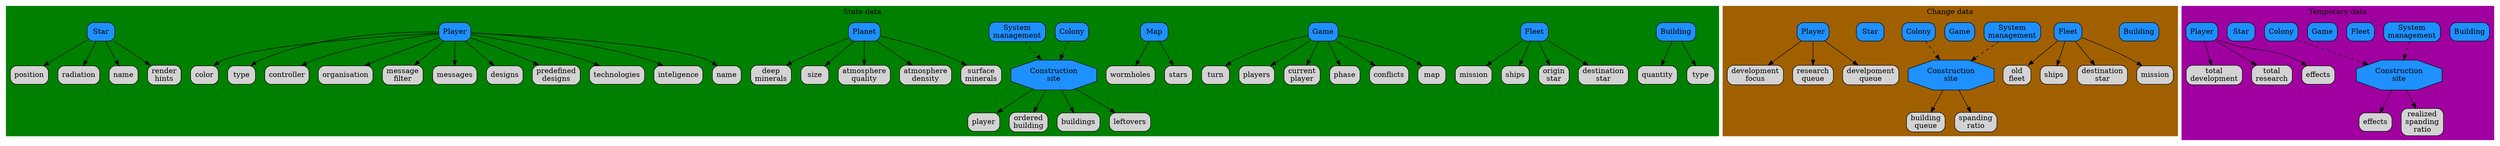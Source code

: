 digraph G {

	graph [dpi=200];

	node [shape="box", style="rounded, filled"];
	
	subgraph cluster_StateData {
		style=filled;
		color="#008000";
		label = "State data";
	
		aBuilder -> ab_player;
		aBuilder -> ab_order;
		aBuilder -> ab_buildings;
		aBuilder -> ab_leftover;
		
		aBuilder [label="Construction\nsite", shape="octagon", style="filled", fillcolor="dodgerblue"];
		ab_player [label="player"];
		ab_order [label="ordered\nbuilding"];
		ab_buildings [label="buildings"];
		ab_leftover [label="leftovers"];
	
		building -> b_type;
		building -> b_quantity;
		
		building [label="Building", fillcolor="dodgerblue"]; 
		b_type [label="type"];
		b_quantity [label="quantity"];
	
		colony [label="Colony", fillcolor="dodgerblue"]; 
		colony -> aBuilder [style="dashed"];
		
		fleet -> f_ships;
		fleet -> f_origin;
		fleet -> f_destination;
		fleet -> f_mission;
		
		fleet [label="Fleet", fillcolor="dodgerblue"];
		f_ships [label="ships"];
		f_origin [label="origin\nstar"];
		f_destination [label="destination\nstar"];
		f_mission [label="mission"];
		
		game -> g_players;
		game -> g_currentPlayer;
		game -> g_phase;
		game -> g_conflicts;
		game -> g_map;
		game -> g_turn;
		
		game [label="Game", fillcolor="dodgerblue"];
		g_players [label="players"];
		g_currentPlayer [label="current\nplayer"];
		g_phase [label="phase"];
		g_conflicts [label="conflicts"];
		g_map [label="map"];
		g_turn [label="turn"];
		
		map -> m_stars;
		map -> m_lanes;
		
		map [label="Map", fillcolor="dodgerblue"];
		m_stars [label="stars"];
		m_lanes [label="wormholes"];
		
		planet -> p_size;	
		planet -> p_atmoQual;	
		planet -> p_atmoDens;	
		planet -> p_surfMineral;	
		planet -> p_deepMineral;	
		
		planet [label="Planet", fillcolor="dodgerblue"];
		p_size [label="size"];
		p_atmoQual [label="atmosphere\nquality"];
		p_atmoDens [label="atmosphere\ndensity"];
		p_surfMineral [label="surface\nminerals"];
		p_deepMineral [label="deep\nminerals"];
	
		player -> p_name; 
		player -> p_color; 
		player -> p_type; 
		player -> p_controller; 
		player -> p_organisation; 
		player -> p_messageFilter; 
		player -> p_messages; 
		player -> p_designs; 
		player -> p_predefinedDesigns; 
		player -> p_technologies; 
		player -> p_intelligence; 

		player [label="Player", fillcolor="dodgerblue"];
		p_name [label="name"];
		p_color [label="color"];
		p_type [label="type"];
		p_controller [label="controller"];
		p_organisation [label="organisation"];
		p_messageFilter [label="message\nfilter"];
		p_messages [label="messages"];
		p_designs [label="designs"];
		p_predefinedDesigns [label="predefined\ndesigns"];
		p_technologies [label="technologies"];
		p_intelligence [label="inteligence"];
		
		star -> s_name;
		star -> s_renderHints;
		star -> s_position;
		star -> s_radiation;
		
		star [label="Star", fillcolor="dodgerblue"];
		s_name [label="name"];
		s_position [label="position"];
		s_renderHints [label="render\nhints"];
		s_radiation [label="radiation"];
		
		systemMng -> aBuilder [style="dashed"];
		
		systemMng [label="System\nmanagement", fillcolor="dodgerblue"];
	}
	
	subgraph cluster_DeltaData {
		style=filled;
		color="#A06000";
		label = "Change data";
	
		d_aBuilder -> d_ab_queue;
		d_aBuilder -> d_ab_spendingRatio;
		
		d_aBuilder [label="Construction\nsite", shape="octagon", style="filled", fillcolor="dodgerblue"];
		d_ab_spendingRatio [label="spanding\nratio"];
		d_ab_queue [label="building\nqueue"];
	
		d_building [label="Building", fillcolor="dodgerblue"]; 
			
		d_colony [label="Colony", fillcolor="dodgerblue"]; 
		d_colony -> d_aBuilder [style="dashed"];
		
		d_fleet -> d_f_oldFleet
		d_fleet -> d_f_ships;
		d_fleet -> d_f_destination;
		d_fleet -> d_f_mission;
		
		d_fleet [label="Fleet", fillcolor="dodgerblue"];
		d_f_ships [label="ships"];
		d_f_oldFleet [label="old\nfleet"];
		d_f_destination [label="destination\nstar"];
		d_f_mission [label="mission"];
		
		d_game [label="Game", fillcolor="dodgerblue"];
		
		d_player -> d_p_developmentQueue; 
		d_player -> d_p_developmentFocus; 
		d_player -> d_p_researchQueue; 		

		d_player [label="Player", fillcolor="dodgerblue"];
		d_p_developmentQueue [label="develpoment\nqueue"];
		d_p_developmentFocus [label="development\nfocus"];
		d_p_researchQueue [label="research\nqueue"];
			
		d_star [label="Star", fillcolor="dodgerblue"];
		
		d_systemMng -> d_aBuilder [style="dashed"];
		
		d_systemMng [label="System\nmanagement", fillcolor="dodgerblue"];
	}
	
	subgraph cluster_TempData {
		style=filled;
		color="#A000A0";
		label = "Temporary data";
	
		t_aBuilder -> t_ab_effects;
		t_aBuilder -> t_ab_realizedSpending;
		
		t_aBuilder [label="Construction\nsite", shape="octagon", style="filled", fillcolor="dodgerblue"];
		t_ab_realizedSpending [label="realized\nspanding\nratio"];
		t_ab_effects [label="effects"];
	
		t_building [label="Building", fillcolor="dodgerblue"]; 
			
		t_colony [label="Colony", fillcolor="dodgerblue"]; 
		t_colony -> t_aBuilder [style="dashed"];
		
		t_fleet [label="Fleet", fillcolor="dodgerblue"];
		
		t_game [label="Game", fillcolor="dodgerblue"];
		
		t_player -> t_p_totalDevelopment; 
		t_player -> t_p_totalResearch; 
		t_player -> t_p_effects; 
	
		t_player [label="Player", fillcolor="dodgerblue"];
		t_p_effects [label="effects"];
		t_p_totalDevelopment [label="total\ndevelopment"];
		t_p_totalResearch [label="total\nresearch"];
			
		t_star [label="Star", fillcolor="dodgerblue"];
		
		t_systemMng -> t_aBuilder [style="dashed"];
		
		t_systemMng [label="System\nmanagement", fillcolor="dodgerblue"];
	}
}